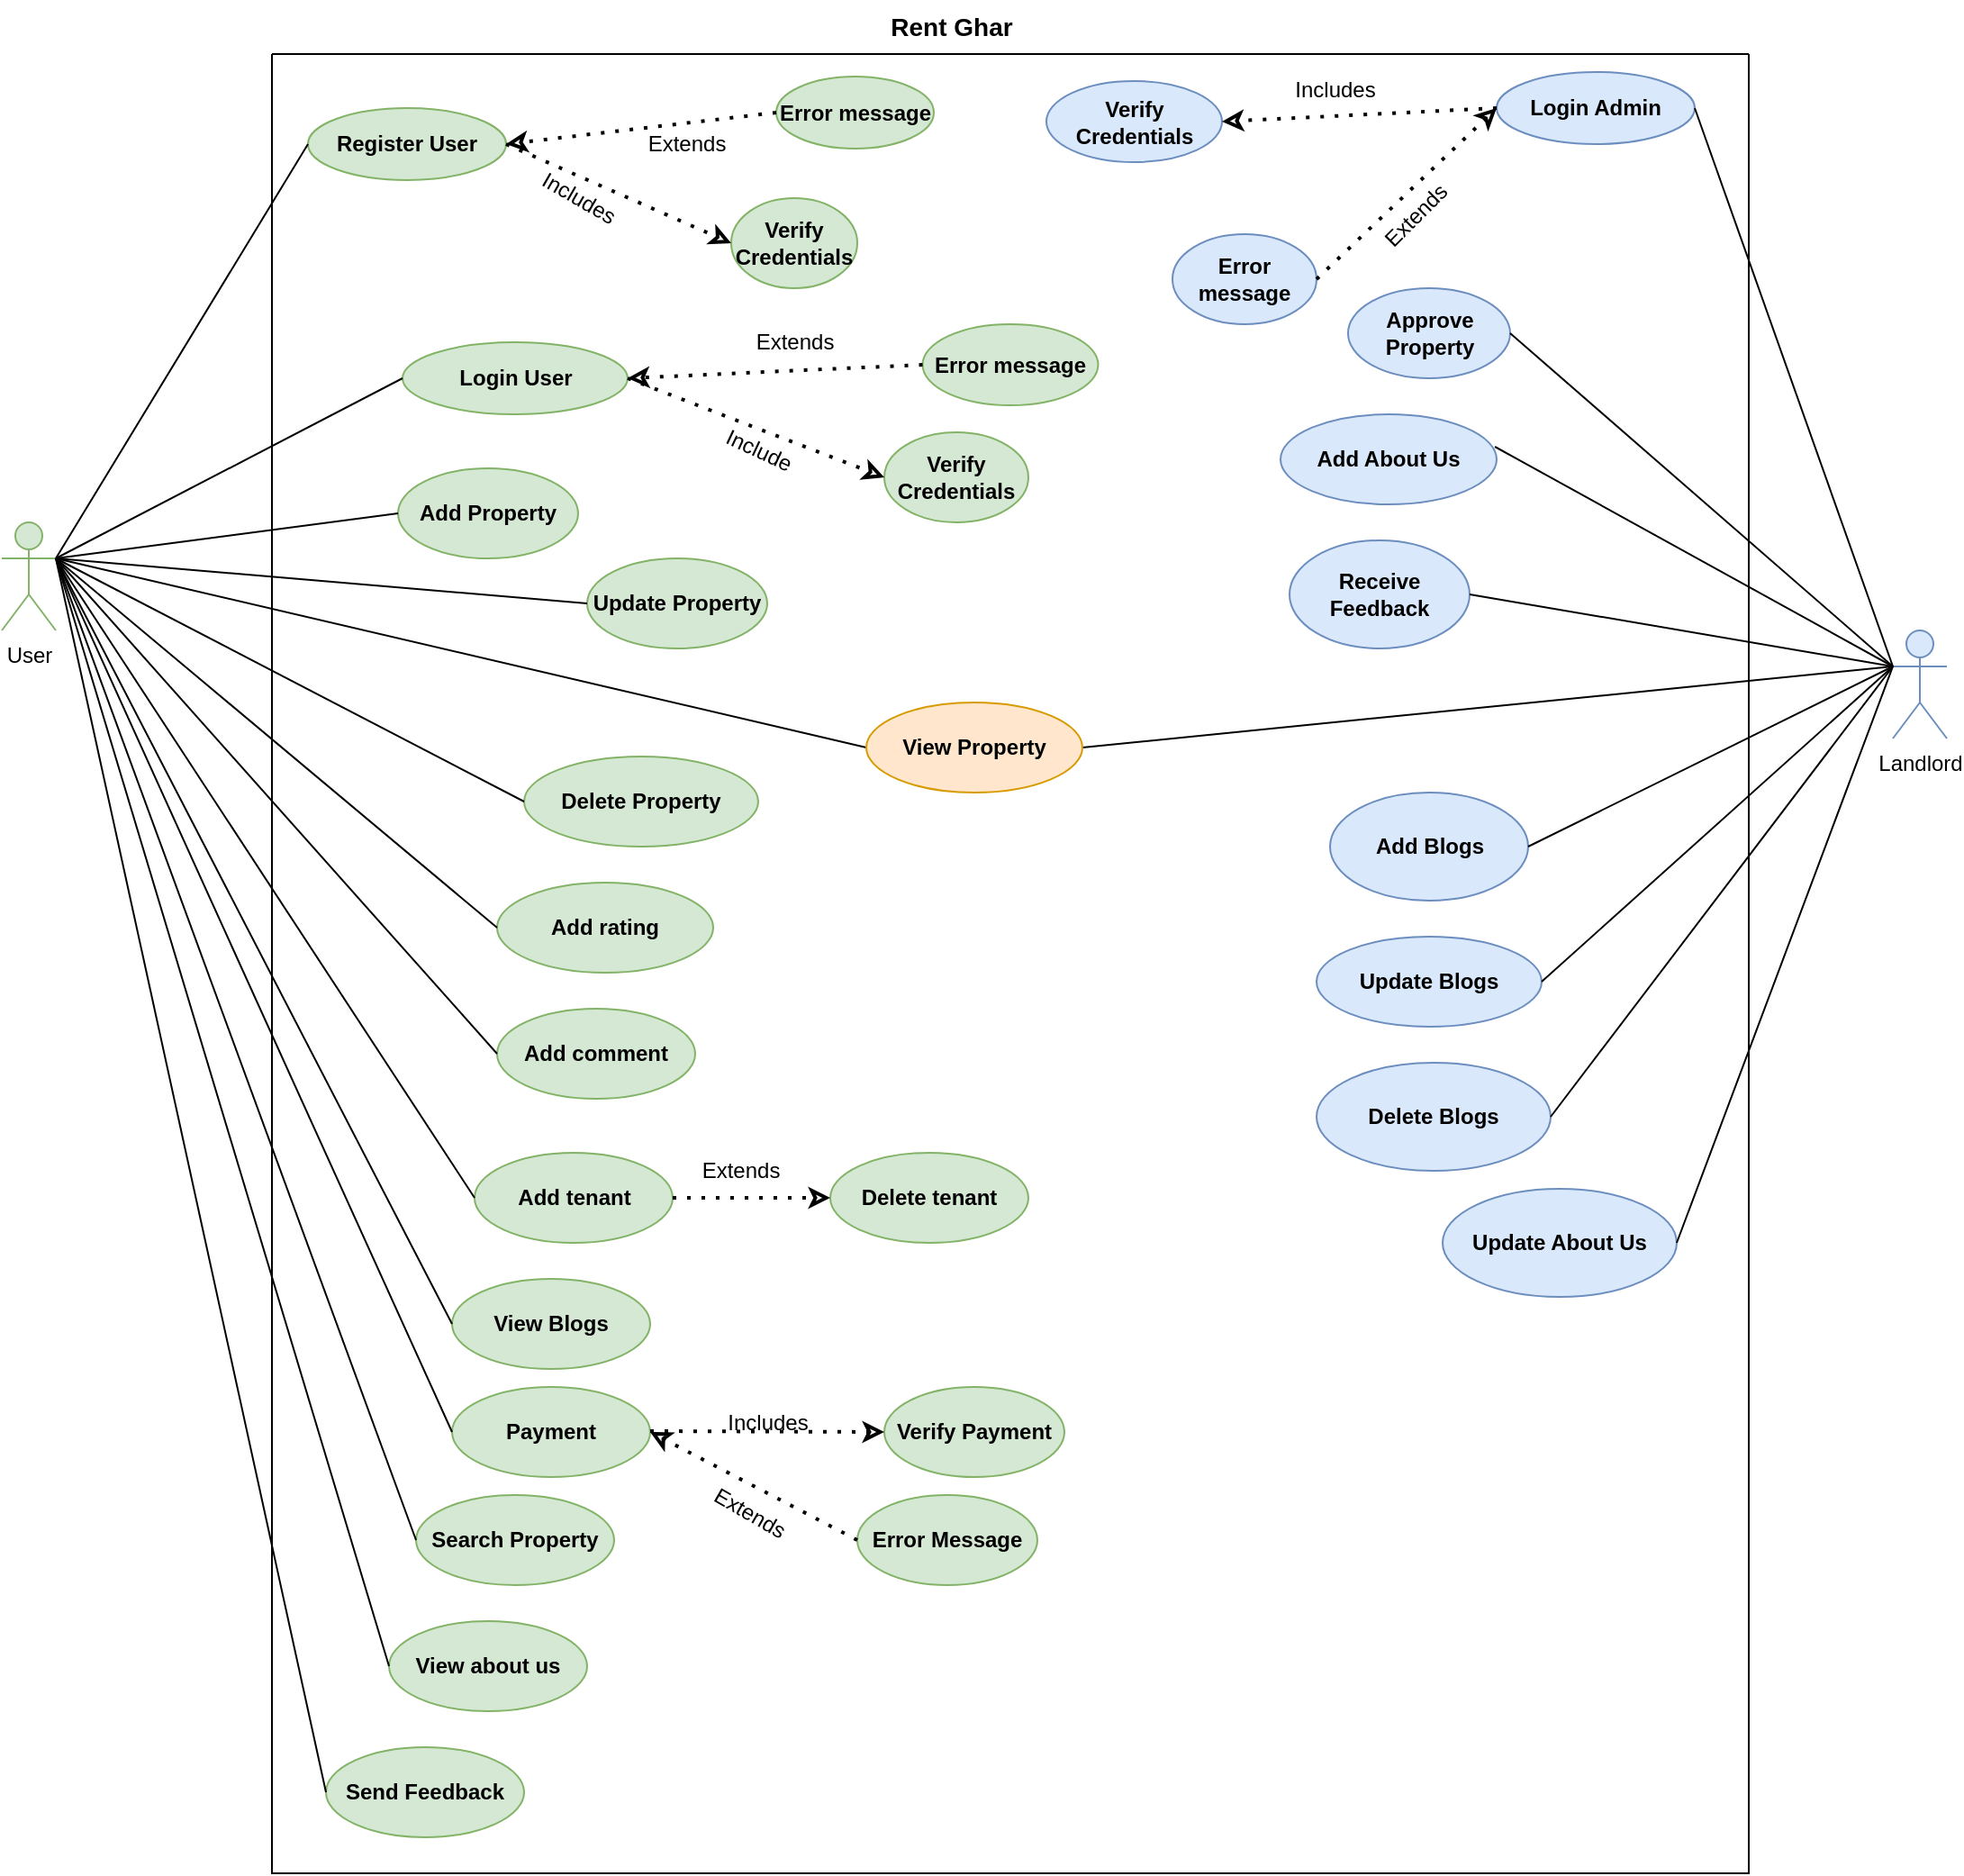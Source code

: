 <mxfile version="16.1.4" type="device"><diagram id="Xf3tw8V6SRy-JpnnBahy" name="Page-1"><mxGraphModel dx="1422" dy="772" grid="1" gridSize="10" guides="1" tooltips="1" connect="1" arrows="1" fold="1" page="1" pageScale="1" pageWidth="850" pageHeight="1100" math="0" shadow="0"><root><mxCell id="0"/><mxCell id="1" parent="0"/><mxCell id="VkiDNe1oDiiIlyyTWtsC-1" value="" style="swimlane;startSize=0;" parent="1" vertex="1"><mxGeometry x="190" y="110" width="820" height="1010" as="geometry"/></mxCell><mxCell id="_exJxs5c8Fx69Tz6jnZr-1" value="&lt;b&gt;Register User&lt;br&gt;&lt;/b&gt;" style="ellipse;whiteSpace=wrap;html=1;fillColor=#d5e8d4;strokeColor=#82b366;" parent="VkiDNe1oDiiIlyyTWtsC-1" vertex="1"><mxGeometry x="20" y="30" width="110" height="40" as="geometry"/></mxCell><mxCell id="_exJxs5c8Fx69Tz6jnZr-2" value="&lt;b&gt;Delete Property&lt;/b&gt;" style="ellipse;whiteSpace=wrap;html=1;fillColor=#d5e8d4;strokeColor=#82b366;" parent="VkiDNe1oDiiIlyyTWtsC-1" vertex="1"><mxGeometry x="140" y="390" width="130" height="50" as="geometry"/></mxCell><mxCell id="_exJxs5c8Fx69Tz6jnZr-3" value="&lt;b&gt;Add About Us&lt;/b&gt;" style="ellipse;whiteSpace=wrap;html=1;fillColor=#dae8fc;strokeColor=#6c8ebf;" parent="VkiDNe1oDiiIlyyTWtsC-1" vertex="1"><mxGeometry x="560" y="200" width="120" height="50" as="geometry"/></mxCell><mxCell id="_exJxs5c8Fx69Tz6jnZr-8" value="&lt;b&gt;Receive Feedback&lt;/b&gt;" style="ellipse;whiteSpace=wrap;html=1;fillColor=#dae8fc;strokeColor=#6c8ebf;" parent="VkiDNe1oDiiIlyyTWtsC-1" vertex="1"><mxGeometry x="565" y="270" width="100" height="60" as="geometry"/></mxCell><mxCell id="_exJxs5c8Fx69Tz6jnZr-9" value="&lt;b&gt;Add Property&lt;/b&gt;" style="ellipse;whiteSpace=wrap;html=1;fillColor=#d5e8d4;strokeColor=#82b366;" parent="VkiDNe1oDiiIlyyTWtsC-1" vertex="1"><mxGeometry x="70" y="230" width="100" height="50" as="geometry"/></mxCell><mxCell id="_exJxs5c8Fx69Tz6jnZr-10" value="&lt;b&gt;Login User&lt;/b&gt;" style="ellipse;whiteSpace=wrap;html=1;fillColor=#d5e8d4;strokeColor=#82b366;" parent="VkiDNe1oDiiIlyyTWtsC-1" vertex="1"><mxGeometry x="72.5" y="160" width="125" height="40" as="geometry"/></mxCell><mxCell id="_exJxs5c8Fx69Tz6jnZr-12" value="&lt;b&gt;Login Admin&lt;/b&gt;" style="ellipse;whiteSpace=wrap;html=1;fillColor=#dae8fc;strokeColor=#6c8ebf;" parent="VkiDNe1oDiiIlyyTWtsC-1" vertex="1"><mxGeometry x="680" y="10" width="110" height="40" as="geometry"/></mxCell><mxCell id="_exJxs5c8Fx69Tz6jnZr-13" value="&lt;b&gt;Add comment&lt;/b&gt;" style="ellipse;whiteSpace=wrap;html=1;fillColor=#d5e8d4;strokeColor=#82b366;" parent="VkiDNe1oDiiIlyyTWtsC-1" vertex="1"><mxGeometry x="125" y="530" width="110" height="50" as="geometry"/></mxCell><mxCell id="_exJxs5c8Fx69Tz6jnZr-15" value="&lt;b&gt;Send Feedback&lt;/b&gt;" style="ellipse;whiteSpace=wrap;html=1;fillColor=#d5e8d4;strokeColor=#82b366;" parent="VkiDNe1oDiiIlyyTWtsC-1" vertex="1"><mxGeometry x="30" y="940" width="110" height="50" as="geometry"/></mxCell><mxCell id="_exJxs5c8Fx69Tz6jnZr-16" value="&lt;b&gt;View about us&lt;/b&gt;" style="ellipse;whiteSpace=wrap;html=1;fillColor=#d5e8d4;strokeColor=#82b366;" parent="VkiDNe1oDiiIlyyTWtsC-1" vertex="1"><mxGeometry x="65" y="870" width="110" height="50" as="geometry"/></mxCell><mxCell id="_exJxs5c8Fx69Tz6jnZr-20" value="&lt;b&gt;Add Blogs&lt;/b&gt;" style="ellipse;whiteSpace=wrap;html=1;fillColor=#dae8fc;strokeColor=#6c8ebf;" parent="VkiDNe1oDiiIlyyTWtsC-1" vertex="1"><mxGeometry x="587.5" y="410" width="110" height="60" as="geometry"/></mxCell><mxCell id="_exJxs5c8Fx69Tz6jnZr-21" value="&lt;b&gt;Delete Blogs&lt;/b&gt;" style="ellipse;whiteSpace=wrap;html=1;fillColor=#dae8fc;strokeColor=#6c8ebf;" parent="VkiDNe1oDiiIlyyTWtsC-1" vertex="1"><mxGeometry x="580" y="560" width="130" height="60" as="geometry"/></mxCell><mxCell id="_exJxs5c8Fx69Tz6jnZr-23" value="&lt;b&gt;Approve Property&lt;/b&gt;" style="ellipse;whiteSpace=wrap;html=1;fillColor=#dae8fc;strokeColor=#6c8ebf;" parent="VkiDNe1oDiiIlyyTWtsC-1" vertex="1"><mxGeometry x="597.5" y="130" width="90" height="50" as="geometry"/></mxCell><mxCell id="_exJxs5c8Fx69Tz6jnZr-31" value="&lt;b&gt;Add rating&lt;/b&gt;" style="ellipse;whiteSpace=wrap;html=1;fillColor=#d5e8d4;strokeColor=#82b366;" parent="VkiDNe1oDiiIlyyTWtsC-1" vertex="1"><mxGeometry x="125" y="460" width="120" height="50" as="geometry"/></mxCell><mxCell id="_exJxs5c8Fx69Tz6jnZr-67" value="" style="endArrow=none;html=1;rounded=0;entryX=0;entryY=0.5;entryDx=0;entryDy=0;" parent="VkiDNe1oDiiIlyyTWtsC-1" target="_exJxs5c8Fx69Tz6jnZr-2" edge="1"><mxGeometry width="50" height="50" relative="1" as="geometry"><mxPoint x="-120" y="280" as="sourcePoint"/><mxPoint x="170" y="290" as="targetPoint"/></mxGeometry></mxCell><mxCell id="_exJxs5c8Fx69Tz6jnZr-72" value="" style="endArrow=none;html=1;rounded=0;entryX=0;entryY=0.5;entryDx=0;entryDy=0;" parent="VkiDNe1oDiiIlyyTWtsC-1" target="_exJxs5c8Fx69Tz6jnZr-31" edge="1"><mxGeometry width="50" height="50" relative="1" as="geometry"><mxPoint x="-120" y="280" as="sourcePoint"/><mxPoint x="290" y="440" as="targetPoint"/></mxGeometry></mxCell><mxCell id="_exJxs5c8Fx69Tz6jnZr-73" value="" style="endArrow=none;html=1;rounded=0;exitX=1;exitY=0.5;exitDx=0;exitDy=0;" parent="VkiDNe1oDiiIlyyTWtsC-1" source="_exJxs5c8Fx69Tz6jnZr-26" edge="1"><mxGeometry width="50" height="50" relative="1" as="geometry"><mxPoint x="450" y="650" as="sourcePoint"/><mxPoint x="900" y="340" as="targetPoint"/></mxGeometry></mxCell><mxCell id="_exJxs5c8Fx69Tz6jnZr-76" value="" style="endArrow=none;html=1;rounded=0;entryX=0;entryY=0.5;entryDx=0;entryDy=0;" parent="VkiDNe1oDiiIlyyTWtsC-1" target="_exJxs5c8Fx69Tz6jnZr-26" edge="1"><mxGeometry width="50" height="50" relative="1" as="geometry"><mxPoint x="-120" y="280" as="sourcePoint"/><mxPoint x="160" y="370" as="targetPoint"/></mxGeometry></mxCell><mxCell id="_exJxs5c8Fx69Tz6jnZr-93" value="&lt;b&gt;Update Blogs&lt;/b&gt;" style="ellipse;whiteSpace=wrap;html=1;fillColor=#dae8fc;strokeColor=#6c8ebf;" parent="VkiDNe1oDiiIlyyTWtsC-1" vertex="1"><mxGeometry x="580" y="490" width="125" height="50" as="geometry"/></mxCell><mxCell id="_exJxs5c8Fx69Tz6jnZr-94" value="" style="endArrow=none;html=1;rounded=0;exitX=1;exitY=0.5;exitDx=0;exitDy=0;" parent="VkiDNe1oDiiIlyyTWtsC-1" source="_exJxs5c8Fx69Tz6jnZr-93" edge="1"><mxGeometry width="50" height="50" relative="1" as="geometry"><mxPoint x="750" y="540" as="sourcePoint"/><mxPoint x="900" y="340" as="targetPoint"/></mxGeometry></mxCell><mxCell id="_exJxs5c8Fx69Tz6jnZr-26" value="&lt;b&gt;View Property&lt;/b&gt;" style="ellipse;whiteSpace=wrap;html=1;fillColor=#ffe6cc;strokeColor=#d79b00;" parent="VkiDNe1oDiiIlyyTWtsC-1" vertex="1"><mxGeometry x="330" y="360" width="120" height="50" as="geometry"/></mxCell><mxCell id="HHR8r_SBxLBoMVj33BMK-3" value="&lt;b&gt;Update Property&lt;/b&gt;" style="ellipse;whiteSpace=wrap;html=1;fillColor=#d5e8d4;strokeColor=#82b366;" vertex="1" parent="VkiDNe1oDiiIlyyTWtsC-1"><mxGeometry x="175" y="280" width="100" height="50" as="geometry"/></mxCell><mxCell id="HHR8r_SBxLBoMVj33BMK-5" value="&lt;b&gt;Add tenant&lt;br&gt;&lt;/b&gt;" style="ellipse;whiteSpace=wrap;html=1;fillColor=#d5e8d4;strokeColor=#82b366;" vertex="1" parent="VkiDNe1oDiiIlyyTWtsC-1"><mxGeometry x="112.5" y="610" width="110" height="50" as="geometry"/></mxCell><mxCell id="HHR8r_SBxLBoMVj33BMK-6" value="&lt;b&gt;View Blogs&lt;br&gt;&lt;/b&gt;" style="ellipse;whiteSpace=wrap;html=1;fillColor=#d5e8d4;strokeColor=#82b366;" vertex="1" parent="VkiDNe1oDiiIlyyTWtsC-1"><mxGeometry x="100" y="680" width="110" height="50" as="geometry"/></mxCell><mxCell id="HHR8r_SBxLBoMVj33BMK-7" value="&lt;b&gt;Payment&lt;br&gt;&lt;/b&gt;" style="ellipse;whiteSpace=wrap;html=1;fillColor=#d5e8d4;strokeColor=#82b366;" vertex="1" parent="VkiDNe1oDiiIlyyTWtsC-1"><mxGeometry x="100" y="740" width="110" height="50" as="geometry"/></mxCell><mxCell id="HHR8r_SBxLBoMVj33BMK-8" value="&lt;b&gt;Search Property&lt;/b&gt;" style="ellipse;whiteSpace=wrap;html=1;fillColor=#d5e8d4;strokeColor=#82b366;" vertex="1" parent="VkiDNe1oDiiIlyyTWtsC-1"><mxGeometry x="80" y="800" width="110" height="50" as="geometry"/></mxCell><mxCell id="HHR8r_SBxLBoMVj33BMK-10" value="&lt;b&gt;Update About Us&lt;/b&gt;" style="ellipse;whiteSpace=wrap;html=1;fillColor=#dae8fc;strokeColor=#6c8ebf;" vertex="1" parent="VkiDNe1oDiiIlyyTWtsC-1"><mxGeometry x="650" y="630" width="130" height="60" as="geometry"/></mxCell><mxCell id="HHR8r_SBxLBoMVj33BMK-16" value="&lt;b&gt;Delete tenant&lt;br&gt;&lt;/b&gt;" style="ellipse;whiteSpace=wrap;html=1;fillColor=#d5e8d4;strokeColor=#82b366;" vertex="1" parent="VkiDNe1oDiiIlyyTWtsC-1"><mxGeometry x="310" y="610" width="110" height="50" as="geometry"/></mxCell><mxCell id="HHR8r_SBxLBoMVj33BMK-17" value="" style="endArrow=classic;dashed=1;html=1;dashPattern=1 3;strokeWidth=2;rounded=0;entryX=0;entryY=0.5;entryDx=0;entryDy=0;exitX=1;exitY=0.5;exitDx=0;exitDy=0;endFill=0;" edge="1" parent="VkiDNe1oDiiIlyyTWtsC-1" source="HHR8r_SBxLBoMVj33BMK-5" target="HHR8r_SBxLBoMVj33BMK-16"><mxGeometry width="50" height="50" relative="1" as="geometry"><mxPoint x="220" y="600" as="sourcePoint"/><mxPoint x="270" y="550" as="targetPoint"/></mxGeometry></mxCell><mxCell id="HHR8r_SBxLBoMVj33BMK-19" value="&lt;b&gt;Verify Credentials&lt;/b&gt;" style="ellipse;whiteSpace=wrap;html=1;fillColor=#d5e8d4;strokeColor=#82b366;" vertex="1" parent="VkiDNe1oDiiIlyyTWtsC-1"><mxGeometry x="255" y="80" width="70" height="50" as="geometry"/></mxCell><mxCell id="HHR8r_SBxLBoMVj33BMK-22" value="&lt;b&gt;Error message&lt;/b&gt;" style="ellipse;whiteSpace=wrap;html=1;fillColor=#d5e8d4;strokeColor=#82b366;" vertex="1" parent="VkiDNe1oDiiIlyyTWtsC-1"><mxGeometry x="361.25" y="150" width="97.5" height="45" as="geometry"/></mxCell><mxCell id="HHR8r_SBxLBoMVj33BMK-23" value="&lt;b&gt;Verify Credentials&lt;/b&gt;" style="ellipse;whiteSpace=wrap;html=1;fillColor=#dae8fc;strokeColor=#6c8ebf;" vertex="1" parent="VkiDNe1oDiiIlyyTWtsC-1"><mxGeometry x="430" y="15" width="97.5" height="45" as="geometry"/></mxCell><mxCell id="HHR8r_SBxLBoMVj33BMK-24" value="&lt;b&gt;Error message&lt;/b&gt;" style="ellipse;whiteSpace=wrap;html=1;fillColor=#d5e8d4;strokeColor=#82b366;" vertex="1" parent="VkiDNe1oDiiIlyyTWtsC-1"><mxGeometry x="280" y="12.5" width="87.5" height="40" as="geometry"/></mxCell><mxCell id="HHR8r_SBxLBoMVj33BMK-26" value="&lt;b&gt;Error message&lt;/b&gt;" style="ellipse;whiteSpace=wrap;html=1;fillColor=#dae8fc;strokeColor=#6c8ebf;" vertex="1" parent="VkiDNe1oDiiIlyyTWtsC-1"><mxGeometry x="500" y="100" width="80" height="50" as="geometry"/></mxCell><mxCell id="HHR8r_SBxLBoMVj33BMK-25" value="&lt;b&gt;Verify Credentials&lt;/b&gt;" style="ellipse;whiteSpace=wrap;html=1;fillColor=#d5e8d4;strokeColor=#82b366;" vertex="1" parent="VkiDNe1oDiiIlyyTWtsC-1"><mxGeometry x="340" y="210" width="80" height="50" as="geometry"/></mxCell><mxCell id="HHR8r_SBxLBoMVj33BMK-27" value="" style="endArrow=classic;dashed=1;html=1;dashPattern=1 3;strokeWidth=2;rounded=0;entryX=0;entryY=0.5;entryDx=0;entryDy=0;exitX=1;exitY=0.5;exitDx=0;exitDy=0;endFill=0;" edge="1" parent="VkiDNe1oDiiIlyyTWtsC-1" source="_exJxs5c8Fx69Tz6jnZr-10" target="HHR8r_SBxLBoMVj33BMK-25"><mxGeometry width="50" height="50" relative="1" as="geometry"><mxPoint x="242.5" y="160" as="sourcePoint"/><mxPoint x="360" y="160" as="targetPoint"/></mxGeometry></mxCell><mxCell id="HHR8r_SBxLBoMVj33BMK-28" value="" style="endArrow=classic;dashed=1;html=1;dashPattern=1 3;strokeWidth=2;rounded=0;entryX=1;entryY=0.5;entryDx=0;entryDy=0;exitX=0;exitY=0.5;exitDx=0;exitDy=0;endFill=0;" edge="1" parent="VkiDNe1oDiiIlyyTWtsC-1" source="HHR8r_SBxLBoMVj33BMK-22" target="_exJxs5c8Fx69Tz6jnZr-10"><mxGeometry width="50" height="50" relative="1" as="geometry"><mxPoint x="255" y="160" as="sourcePoint"/><mxPoint x="380" y="205" as="targetPoint"/></mxGeometry></mxCell><mxCell id="HHR8r_SBxLBoMVj33BMK-30" value="Include" style="text;html=1;align=center;verticalAlign=middle;resizable=0;points=[];autosize=1;strokeColor=none;fillColor=none;rotation=25;" vertex="1" parent="VkiDNe1oDiiIlyyTWtsC-1"><mxGeometry x="245" y="210" width="50" height="20" as="geometry"/></mxCell><mxCell id="HHR8r_SBxLBoMVj33BMK-31" value="Extends" style="text;html=1;align=center;verticalAlign=middle;resizable=0;points=[];autosize=1;strokeColor=none;fillColor=none;rotation=0;" vertex="1" parent="VkiDNe1oDiiIlyyTWtsC-1"><mxGeometry x="260" y="150" width="60" height="20" as="geometry"/></mxCell><mxCell id="HHR8r_SBxLBoMVj33BMK-32" value="" style="endArrow=classic;dashed=1;html=1;dashPattern=1 3;strokeWidth=2;rounded=0;entryX=0;entryY=0.5;entryDx=0;entryDy=0;exitX=1;exitY=0.5;exitDx=0;exitDy=0;endFill=0;" edge="1" parent="VkiDNe1oDiiIlyyTWtsC-1" source="_exJxs5c8Fx69Tz6jnZr-1" target="HHR8r_SBxLBoMVj33BMK-19"><mxGeometry width="50" height="50" relative="1" as="geometry"><mxPoint x="255" y="160" as="sourcePoint"/><mxPoint x="390" y="225" as="targetPoint"/></mxGeometry></mxCell><mxCell id="HHR8r_SBxLBoMVj33BMK-33" value="" style="endArrow=classic;dashed=1;html=1;dashPattern=1 3;strokeWidth=2;rounded=0;entryX=1;entryY=0.5;entryDx=0;entryDy=0;exitX=0;exitY=0.5;exitDx=0;exitDy=0;endFill=0;" edge="1" parent="VkiDNe1oDiiIlyyTWtsC-1" source="HHR8r_SBxLBoMVj33BMK-24" target="_exJxs5c8Fx69Tz6jnZr-1"><mxGeometry width="50" height="50" relative="1" as="geometry"><mxPoint x="155" y="70" as="sourcePoint"/><mxPoint x="310" y="75" as="targetPoint"/></mxGeometry></mxCell><mxCell id="HHR8r_SBxLBoMVj33BMK-35" value="Extends" style="text;html=1;align=center;verticalAlign=middle;resizable=0;points=[];autosize=1;strokeColor=none;fillColor=none;" vertex="1" parent="VkiDNe1oDiiIlyyTWtsC-1"><mxGeometry x="200" y="40" width="60" height="20" as="geometry"/></mxCell><mxCell id="HHR8r_SBxLBoMVj33BMK-18" value="Extends" style="text;html=1;align=center;verticalAlign=middle;resizable=0;points=[];autosize=1;strokeColor=none;fillColor=none;" vertex="1" parent="VkiDNe1oDiiIlyyTWtsC-1"><mxGeometry x="230" y="610" width="60" height="20" as="geometry"/></mxCell><mxCell id="HHR8r_SBxLBoMVj33BMK-34" value="Includes" style="text;html=1;align=center;verticalAlign=middle;resizable=0;points=[];autosize=1;strokeColor=none;fillColor=none;rotation=30;" vertex="1" parent="VkiDNe1oDiiIlyyTWtsC-1"><mxGeometry x="140" y="70" width="60" height="20" as="geometry"/></mxCell><mxCell id="HHR8r_SBxLBoMVj33BMK-36" value="" style="endArrow=classic;dashed=1;html=1;dashPattern=1 3;strokeWidth=2;rounded=0;entryX=1;entryY=0.5;entryDx=0;entryDy=0;exitX=0;exitY=0.5;exitDx=0;exitDy=0;endFill=0;" edge="1" parent="VkiDNe1oDiiIlyyTWtsC-1" source="_exJxs5c8Fx69Tz6jnZr-12" target="HHR8r_SBxLBoMVj33BMK-23"><mxGeometry width="50" height="50" relative="1" as="geometry"><mxPoint x="587.5" y="75" as="sourcePoint"/><mxPoint x="730" y="130" as="targetPoint"/></mxGeometry></mxCell><mxCell id="HHR8r_SBxLBoMVj33BMK-37" value="" style="endArrow=classic;dashed=1;html=1;dashPattern=1 3;strokeWidth=2;rounded=0;entryX=0;entryY=0.5;entryDx=0;entryDy=0;exitX=1;exitY=0.5;exitDx=0;exitDy=0;endFill=0;" edge="1" parent="VkiDNe1oDiiIlyyTWtsC-1" source="HHR8r_SBxLBoMVj33BMK-26" target="_exJxs5c8Fx69Tz6jnZr-12"><mxGeometry width="50" height="50" relative="1" as="geometry"><mxPoint x="690" y="40" as="sourcePoint"/><mxPoint x="590" y="40" as="targetPoint"/></mxGeometry></mxCell><mxCell id="HHR8r_SBxLBoMVj33BMK-38" value="Extends" style="text;html=1;align=center;verticalAlign=middle;resizable=0;points=[];autosize=1;strokeColor=none;fillColor=none;rotation=-45;" vertex="1" parent="VkiDNe1oDiiIlyyTWtsC-1"><mxGeometry x="605" y="80" width="60" height="20" as="geometry"/></mxCell><mxCell id="HHR8r_SBxLBoMVj33BMK-40" value="&lt;b&gt;Verify Payment&lt;/b&gt;" style="ellipse;whiteSpace=wrap;html=1;fillColor=#d5e8d4;strokeColor=#82b366;" vertex="1" parent="VkiDNe1oDiiIlyyTWtsC-1"><mxGeometry x="340" y="740" width="100" height="50" as="geometry"/></mxCell><mxCell id="HHR8r_SBxLBoMVj33BMK-41" value="" style="endArrow=classic;dashed=1;html=1;dashPattern=1 3;strokeWidth=2;rounded=0;entryX=0;entryY=0.5;entryDx=0;entryDy=0;exitX=1;exitY=0.49;exitDx=0;exitDy=0;endFill=0;exitPerimeter=0;" edge="1" parent="VkiDNe1oDiiIlyyTWtsC-1" source="HHR8r_SBxLBoMVj33BMK-7" target="HHR8r_SBxLBoMVj33BMK-40"><mxGeometry width="50" height="50" relative="1" as="geometry"><mxPoint x="216.25" y="764.5" as="sourcePoint"/><mxPoint x="303.75" y="764.5" as="targetPoint"/></mxGeometry></mxCell><mxCell id="HHR8r_SBxLBoMVj33BMK-42" value="&lt;b&gt;Error Message&lt;/b&gt;" style="ellipse;whiteSpace=wrap;html=1;fillColor=#d5e8d4;strokeColor=#82b366;" vertex="1" parent="VkiDNe1oDiiIlyyTWtsC-1"><mxGeometry x="325" y="800" width="100" height="50" as="geometry"/></mxCell><mxCell id="HHR8r_SBxLBoMVj33BMK-43" value="" style="endArrow=classic;dashed=1;html=1;dashPattern=1 3;strokeWidth=2;rounded=0;entryX=1;entryY=0.5;entryDx=0;entryDy=0;exitX=0;exitY=0.5;exitDx=0;exitDy=0;endFill=0;" edge="1" parent="VkiDNe1oDiiIlyyTWtsC-1" source="HHR8r_SBxLBoMVj33BMK-42" target="HHR8r_SBxLBoMVj33BMK-7"><mxGeometry width="50" height="50" relative="1" as="geometry"><mxPoint x="220" y="774.5" as="sourcePoint"/><mxPoint x="350" y="775" as="targetPoint"/></mxGeometry></mxCell><mxCell id="HHR8r_SBxLBoMVj33BMK-44" value="Includes" style="text;html=1;align=center;verticalAlign=middle;resizable=0;points=[];autosize=1;strokeColor=none;fillColor=none;" vertex="1" parent="VkiDNe1oDiiIlyyTWtsC-1"><mxGeometry x="245" y="750" width="60" height="20" as="geometry"/></mxCell><mxCell id="HHR8r_SBxLBoMVj33BMK-45" value="Extends" style="text;html=1;align=center;verticalAlign=middle;resizable=0;points=[];autosize=1;strokeColor=none;fillColor=none;rotation=30;" vertex="1" parent="VkiDNe1oDiiIlyyTWtsC-1"><mxGeometry x="235" y="800" width="60" height="20" as="geometry"/></mxCell><mxCell id="VkiDNe1oDiiIlyyTWtsC-2" value="User" style="shape=umlActor;verticalLabelPosition=bottom;verticalAlign=top;html=1;outlineConnect=0;fillColor=#d5e8d4;strokeColor=#82b366;" parent="1" vertex="1"><mxGeometry x="40" y="370" width="30" height="60" as="geometry"/></mxCell><mxCell id="VkiDNe1oDiiIlyyTWtsC-3" value="Landlord" style="shape=umlActor;verticalLabelPosition=bottom;verticalAlign=top;html=1;outlineConnect=0;fillColor=#dae8fc;strokeColor=#6c8ebf;" parent="1" vertex="1"><mxGeometry x="1090" y="430" width="30" height="60" as="geometry"/></mxCell><mxCell id="_exJxs5c8Fx69Tz6jnZr-33" value="" style="endArrow=none;html=1;rounded=0;entryX=0;entryY=0.5;entryDx=0;entryDy=0;" parent="1" target="_exJxs5c8Fx69Tz6jnZr-1" edge="1"><mxGeometry width="50" height="50" relative="1" as="geometry"><mxPoint x="70" y="390" as="sourcePoint"/><mxPoint x="150" y="350" as="targetPoint"/></mxGeometry></mxCell><mxCell id="_exJxs5c8Fx69Tz6jnZr-34" value="" style="endArrow=none;html=1;rounded=0;entryX=0;entryY=0.5;entryDx=0;entryDy=0;" parent="1" target="_exJxs5c8Fx69Tz6jnZr-10" edge="1"><mxGeometry width="50" height="50" relative="1" as="geometry"><mxPoint x="70" y="390" as="sourcePoint"/><mxPoint x="160" y="400" as="targetPoint"/></mxGeometry></mxCell><mxCell id="_exJxs5c8Fx69Tz6jnZr-35" value="" style="endArrow=none;html=1;rounded=0;entryX=0;entryY=0.5;entryDx=0;entryDy=0;" parent="1" target="_exJxs5c8Fx69Tz6jnZr-9" edge="1"><mxGeometry width="50" height="50" relative="1" as="geometry"><mxPoint x="70" y="390" as="sourcePoint"/><mxPoint x="160" y="420" as="targetPoint"/></mxGeometry></mxCell><mxCell id="_exJxs5c8Fx69Tz6jnZr-37" value="" style="endArrow=none;html=1;rounded=0;entryX=0;entryY=0.5;entryDx=0;entryDy=0;" parent="1" target="_exJxs5c8Fx69Tz6jnZr-13" edge="1"><mxGeometry width="50" height="50" relative="1" as="geometry"><mxPoint x="70" y="390" as="sourcePoint"/><mxPoint x="130" y="530" as="targetPoint"/></mxGeometry></mxCell><mxCell id="_exJxs5c8Fx69Tz6jnZr-38" value="" style="endArrow=none;html=1;rounded=0;entryX=0;entryY=0.5;entryDx=0;entryDy=0;" parent="1" target="_exJxs5c8Fx69Tz6jnZr-16" edge="1"><mxGeometry width="50" height="50" relative="1" as="geometry"><mxPoint x="70" y="390" as="sourcePoint"/><mxPoint x="110" y="560" as="targetPoint"/></mxGeometry></mxCell><mxCell id="_exJxs5c8Fx69Tz6jnZr-40" value="" style="endArrow=none;html=1;rounded=0;entryX=0;entryY=0.5;entryDx=0;entryDy=0;exitX=1;exitY=0.333;exitDx=0;exitDy=0;exitPerimeter=0;" parent="1" source="VkiDNe1oDiiIlyyTWtsC-2" target="_exJxs5c8Fx69Tz6jnZr-15" edge="1"><mxGeometry width="50" height="50" relative="1" as="geometry"><mxPoint x="80" y="680" as="sourcePoint"/><mxPoint x="130" y="630" as="targetPoint"/></mxGeometry></mxCell><mxCell id="_exJxs5c8Fx69Tz6jnZr-42" value="" style="endArrow=none;html=1;rounded=0;entryX=0;entryY=0.333;entryDx=0;entryDy=0;entryPerimeter=0;exitX=1;exitY=0.5;exitDx=0;exitDy=0;" parent="1" source="_exJxs5c8Fx69Tz6jnZr-12" target="VkiDNe1oDiiIlyyTWtsC-3" edge="1"><mxGeometry width="50" height="50" relative="1" as="geometry"><mxPoint x="800" y="380" as="sourcePoint"/><mxPoint x="850" y="330" as="targetPoint"/></mxGeometry></mxCell><mxCell id="_exJxs5c8Fx69Tz6jnZr-46" value="" style="endArrow=none;html=1;rounded=0;exitX=0.992;exitY=0.36;exitDx=0;exitDy=0;exitPerimeter=0;" parent="1" source="_exJxs5c8Fx69Tz6jnZr-3" edge="1"><mxGeometry width="50" height="50" relative="1" as="geometry"><mxPoint x="800" y="380" as="sourcePoint"/><mxPoint x="1090" y="450" as="targetPoint"/></mxGeometry></mxCell><mxCell id="_exJxs5c8Fx69Tz6jnZr-49" value="" style="endArrow=none;html=1;rounded=0;exitX=1;exitY=0.5;exitDx=0;exitDy=0;" parent="1" source="_exJxs5c8Fx69Tz6jnZr-8" edge="1"><mxGeometry width="50" height="50" relative="1" as="geometry"><mxPoint x="980" y="425" as="sourcePoint"/><mxPoint x="1090" y="450" as="targetPoint"/></mxGeometry></mxCell><mxCell id="_exJxs5c8Fx69Tz6jnZr-52" value="" style="endArrow=none;html=1;rounded=0;exitX=1;exitY=0.5;exitDx=0;exitDy=0;" parent="1" source="_exJxs5c8Fx69Tz6jnZr-20" edge="1"><mxGeometry width="50" height="50" relative="1" as="geometry"><mxPoint x="900" y="490" as="sourcePoint"/><mxPoint x="1090" y="450" as="targetPoint"/></mxGeometry></mxCell><mxCell id="_exJxs5c8Fx69Tz6jnZr-54" value="" style="endArrow=none;html=1;rounded=0;exitX=1;exitY=0.5;exitDx=0;exitDy=0;" parent="1" source="_exJxs5c8Fx69Tz6jnZr-21" edge="1"><mxGeometry width="50" height="50" relative="1" as="geometry"><mxPoint x="970" y="670" as="sourcePoint"/><mxPoint x="1090" y="450" as="targetPoint"/></mxGeometry></mxCell><mxCell id="_exJxs5c8Fx69Tz6jnZr-45" value="" style="endArrow=none;html=1;rounded=0;exitX=1;exitY=0.5;exitDx=0;exitDy=0;entryX=0;entryY=0.333;entryDx=0;entryDy=0;entryPerimeter=0;" parent="1" source="_exJxs5c8Fx69Tz6jnZr-23" target="VkiDNe1oDiiIlyyTWtsC-3" edge="1"><mxGeometry width="50" height="50" relative="1" as="geometry"><mxPoint x="790" y="240" as="sourcePoint"/><mxPoint x="1090" y="320" as="targetPoint"/></mxGeometry></mxCell><mxCell id="_exJxs5c8Fx69Tz6jnZr-95" value="&lt;b&gt;&lt;font style=&quot;font-size: 14px&quot;&gt;Rent Ghar&lt;br&gt;&lt;/font&gt;&lt;/b&gt;" style="text;html=1;strokeColor=none;fillColor=none;align=center;verticalAlign=middle;whiteSpace=wrap;rounded=0;" parent="1" vertex="1"><mxGeometry x="310" y="80" width="515" height="30" as="geometry"/></mxCell><mxCell id="HHR8r_SBxLBoMVj33BMK-4" value="" style="endArrow=none;html=1;rounded=0;entryX=0;entryY=0.5;entryDx=0;entryDy=0;" edge="1" parent="1" target="HHR8r_SBxLBoMVj33BMK-3"><mxGeometry width="50" height="50" relative="1" as="geometry"><mxPoint x="70" y="390" as="sourcePoint"/><mxPoint x="320" y="300" as="targetPoint"/></mxGeometry></mxCell><mxCell id="HHR8r_SBxLBoMVj33BMK-11" value="" style="endArrow=none;html=1;rounded=0;exitX=1;exitY=0.5;exitDx=0;exitDy=0;entryX=0;entryY=0.333;entryDx=0;entryDy=0;entryPerimeter=0;" edge="1" parent="1" source="HHR8r_SBxLBoMVj33BMK-10" target="VkiDNe1oDiiIlyyTWtsC-3"><mxGeometry width="50" height="50" relative="1" as="geometry"><mxPoint x="890" y="695" as="sourcePoint"/><mxPoint x="1100" y="460" as="targetPoint"/></mxGeometry></mxCell><mxCell id="HHR8r_SBxLBoMVj33BMK-12" value="" style="endArrow=none;html=1;rounded=0;entryX=0;entryY=0.5;entryDx=0;entryDy=0;" edge="1" parent="1" target="HHR8r_SBxLBoMVj33BMK-5"><mxGeometry width="50" height="50" relative="1" as="geometry"><mxPoint x="70" y="390" as="sourcePoint"/><mxPoint x="345" y="625" as="targetPoint"/></mxGeometry></mxCell><mxCell id="HHR8r_SBxLBoMVj33BMK-13" value="" style="endArrow=none;html=1;rounded=0;entryX=0;entryY=0.5;entryDx=0;entryDy=0;exitX=1;exitY=0.333;exitDx=0;exitDy=0;exitPerimeter=0;" edge="1" parent="1" source="VkiDNe1oDiiIlyyTWtsC-2" target="HHR8r_SBxLBoMVj33BMK-6"><mxGeometry width="50" height="50" relative="1" as="geometry"><mxPoint x="80" y="400" as="sourcePoint"/><mxPoint x="340" y="695" as="targetPoint"/></mxGeometry></mxCell><mxCell id="HHR8r_SBxLBoMVj33BMK-14" value="" style="endArrow=none;html=1;rounded=0;entryX=0;entryY=0.5;entryDx=0;entryDy=0;exitX=1;exitY=0.333;exitDx=0;exitDy=0;exitPerimeter=0;" edge="1" parent="1" source="VkiDNe1oDiiIlyyTWtsC-2" target="HHR8r_SBxLBoMVj33BMK-7"><mxGeometry width="50" height="50" relative="1" as="geometry"><mxPoint x="80" y="400" as="sourcePoint"/><mxPoint x="360" y="765" as="targetPoint"/></mxGeometry></mxCell><mxCell id="HHR8r_SBxLBoMVj33BMK-15" value="" style="endArrow=none;html=1;rounded=0;entryX=0;entryY=0.5;entryDx=0;entryDy=0;exitX=1;exitY=0.333;exitDx=0;exitDy=0;exitPerimeter=0;" edge="1" parent="1" source="VkiDNe1oDiiIlyyTWtsC-2" target="HHR8r_SBxLBoMVj33BMK-8"><mxGeometry width="50" height="50" relative="1" as="geometry"><mxPoint x="80" y="400" as="sourcePoint"/><mxPoint x="330" y="845" as="targetPoint"/></mxGeometry></mxCell><mxCell id="HHR8r_SBxLBoMVj33BMK-39" value="Includes" style="text;html=1;align=center;verticalAlign=middle;resizable=0;points=[];autosize=1;strokeColor=none;fillColor=none;" vertex="1" parent="1"><mxGeometry x="750" y="120" width="60" height="20" as="geometry"/></mxCell></root></mxGraphModel></diagram></mxfile>